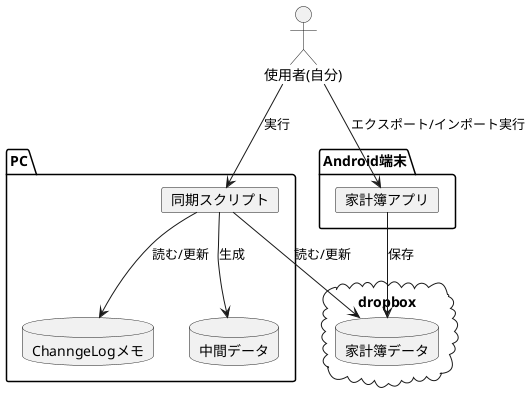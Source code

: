 @startuml{overview.svg}

package PC {

card "同期スクリプト" as script

database "ChanngeLogメモ" as clmemo

database "中間データ" as intermadiatedata

}

cloud dropbox {

database "家計簿データ" as kakeibodata

}


package Android端末 {

card "家計簿アプリ" as app

}
actor "使用者(自分)" as user



user -ri-> app : エクスポート/インポート実行
app --> kakeibodata : 保存

user --> script : 実行

script --> clmemo : 読む/更新
script --> kakeibodata : 読む/更新

script --> intermadiatedata : 生成


@enduml
